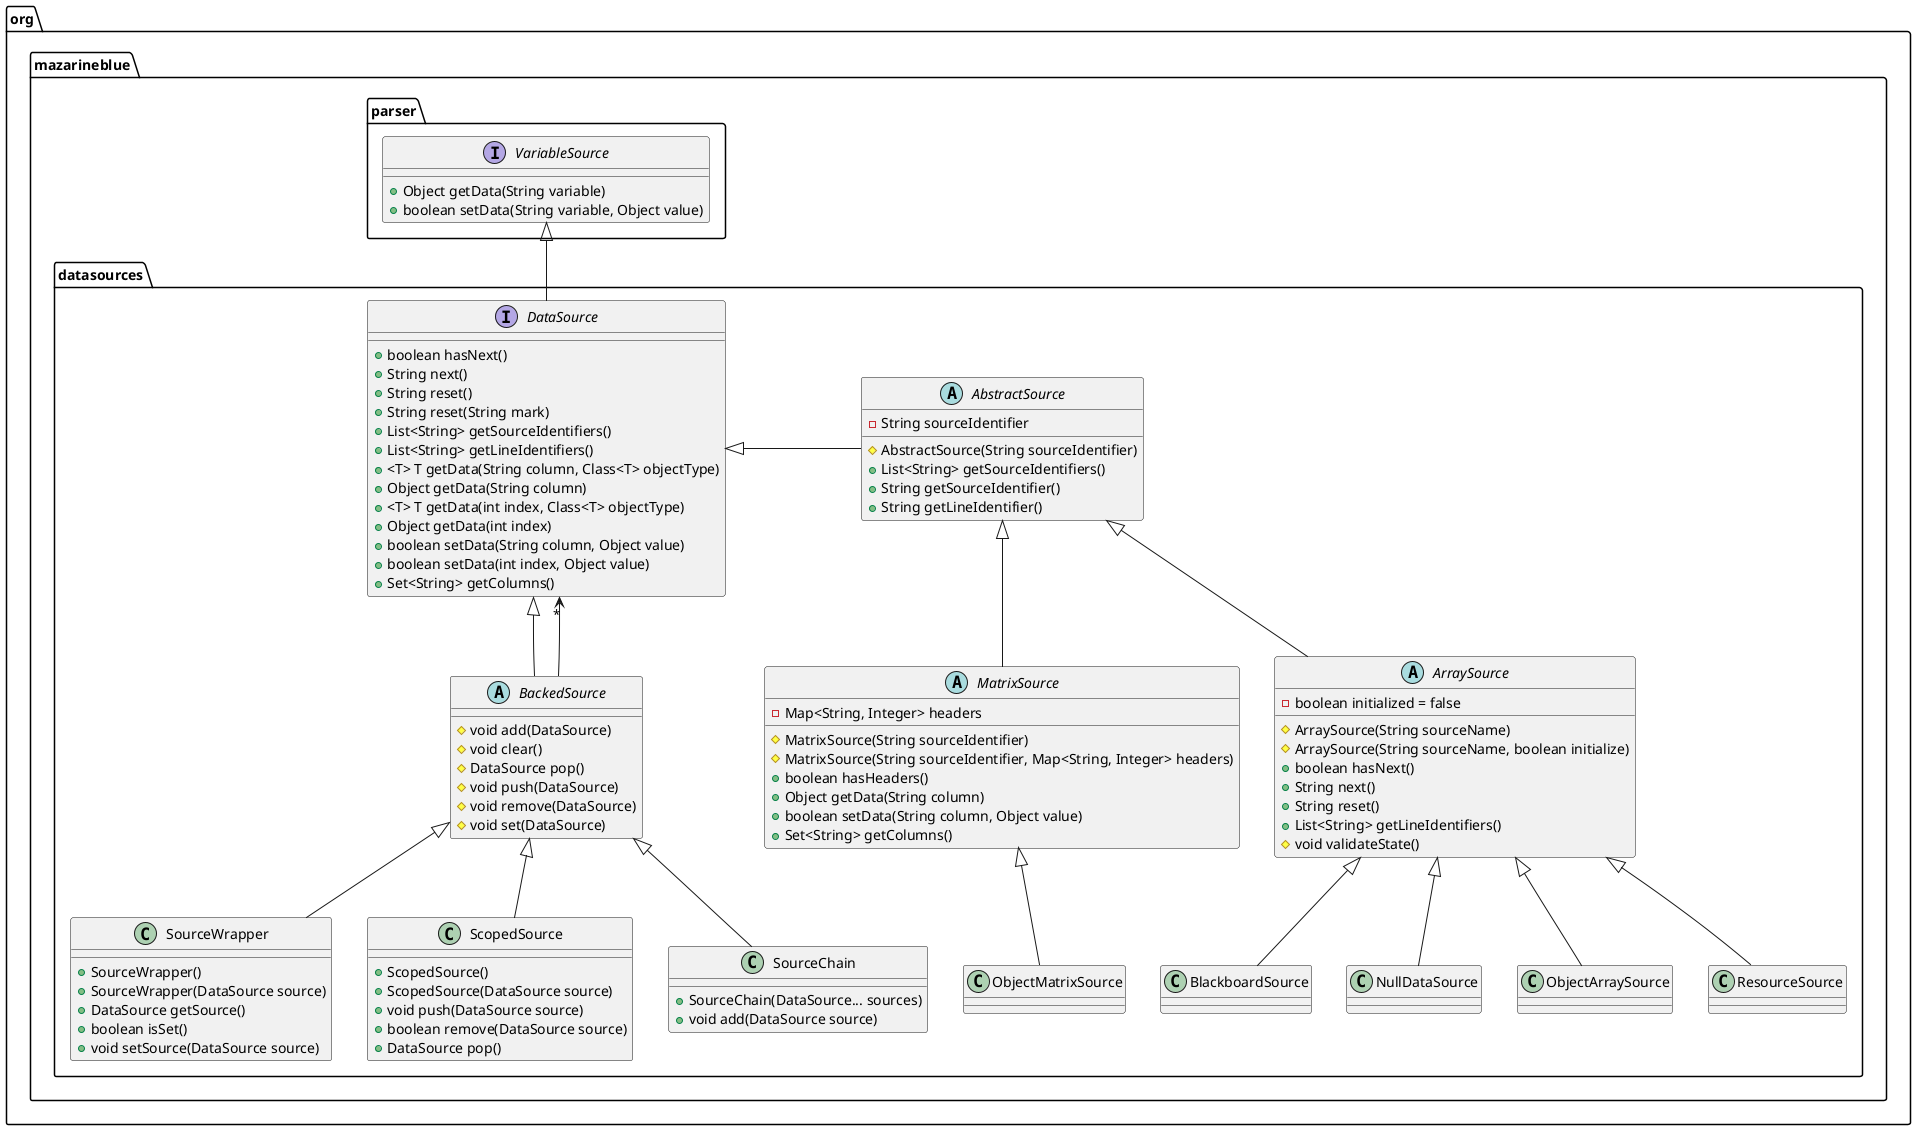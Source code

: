 @startuml
interface org.mazarineblue.datasources.DataSource {
    +boolean hasNext()
    +String next()
    +String reset()
    +String reset(String mark)
    +List<String> getSourceIdentifiers()
    +List<String> getLineIdentifiers()
    +<T> T getData(String column, Class<T> objectType)
    +Object getData(String column)
    +<T> T getData(int index, Class<T> objectType)
    +Object getData(int index)
    +boolean setData(String column, Object value)
    +boolean setData(int index, Object value)
    +Set<String> getColumns()
}
interface org.mazarineblue.parser.VariableSource {
    +Object getData(String variable)
    +boolean setData(String variable, Object value)
}
abstract class org.mazarineblue.datasources.AbstractSource {
    -String sourceIdentifier
    #AbstractSource(String sourceIdentifier)
    +List<String> getSourceIdentifiers()
    +String getSourceIdentifier()
    +String getLineIdentifier()
}
abstract class org.mazarineblue.datasources.ArraySource {
    -boolean initialized = false
    #ArraySource(String sourceName)
    #ArraySource(String sourceName, boolean initialize)
    +boolean hasNext()
    +String next()
    +String reset()
    +List<String> getLineIdentifiers()
    #void validateState()
}
abstract class org.mazarineblue.datasources.MatrixSource {
    -Map<String, Integer> headers
    #MatrixSource(String sourceIdentifier)
    #MatrixSource(String sourceIdentifier, Map<String, Integer> headers)
    +boolean hasHeaders()
    +Object getData(String column)
    +boolean setData(String column, Object value)
    +Set<String> getColumns()
}
abstract class org.mazarineblue.datasources.BackedSource {
    #void add(DataSource)
    #void clear()
    #DataSource pop()
    #void push(DataSource)
    #void remove(DataSource)
    #void set(DataSource)
}
class org.mazarineblue.datasources.SourceWrapper {
    +SourceWrapper()
    +SourceWrapper(DataSource source)
    +DataSource getSource()
    +boolean isSet()
    +void setSource(DataSource source)
}
class org.mazarineblue.datasources.ScopedSource {
    +ScopedSource()
    +ScopedSource(DataSource source)
    +void push(DataSource source)
    +boolean remove(DataSource source)
    +DataSource pop()
}
class org.mazarineblue.datasources.SourceChain {
    +SourceChain(DataSource... sources)
    +void add(DataSource source)
}


org.mazarineblue.parser.VariableSource <|-- org.mazarineblue.datasources.DataSource

org.mazarineblue.datasources.DataSource <|- org.mazarineblue.datasources.AbstractSource
org.mazarineblue.datasources.AbstractSource <|-- org.mazarineblue.datasources.ArraySource
org.mazarineblue.datasources.AbstractSource <|-- org.mazarineblue.datasources.MatrixSource

org.mazarineblue.datasources.DataSource <|-- org.mazarineblue.datasources.BackedSource
org.mazarineblue.datasources.BackedSource --> "*" org.mazarineblue.datasources.DataSource

org.mazarineblue.datasources.BackedSource <|-- org.mazarineblue.datasources.SourceWrapper
org.mazarineblue.datasources.BackedSource <|-- org.mazarineblue.datasources.ScopedSource
org.mazarineblue.datasources.BackedSource <|-- org.mazarineblue.datasources.SourceChain

org.mazarineblue.datasources.ArraySource <|-- org.mazarineblue.datasources.BlackboardSource
org.mazarineblue.datasources.ArraySource <|-- org.mazarineblue.datasources.NullDataSource
org.mazarineblue.datasources.ArraySource <|-- org.mazarineblue.datasources.ObjectArraySource
org.mazarineblue.datasources.ArraySource <|-- org.mazarineblue.datasources.ResourceSource

org.mazarineblue.datasources.MatrixSource <|-- org.mazarineblue.datasources.ObjectMatrixSource
@enduml